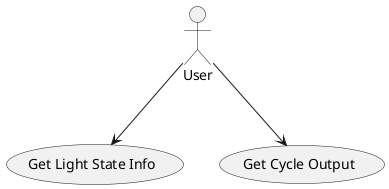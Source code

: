 @startuml uc_traffic_lights

actor User

usecase "Get Light State Info" as UC1
usecase "Get Cycle Output" as UC2

User --> UC1
User --> UC2

@enduml

